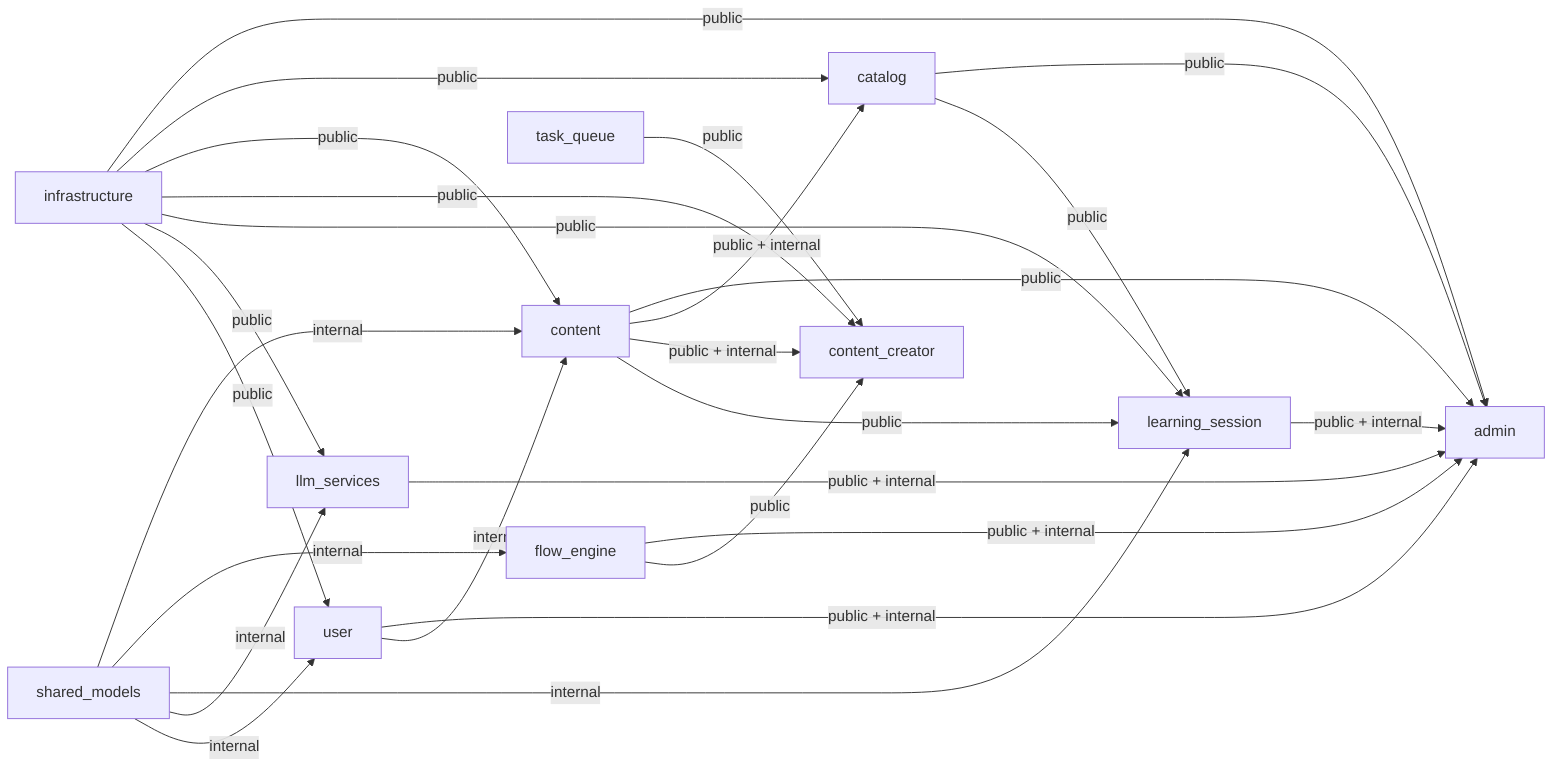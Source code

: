 %% Module dependency graph
%% Arrow direction: provider → consumer (consumer imports provider)
%% Edge labels note access path: public (only public API), public + internal (mix), internal (non-public only)
%% `shared_models` exposes SQLAlchemy base classes and has no dedicated public facade.

graph LR
    catalog -->|public| admin
    catalog -->|public| learning_session
    content -->|public| admin
    content -->|public + internal| catalog
    content -->|public + internal| content_creator
    content -->|public| learning_session
    flow_engine -->|public + internal| admin
    flow_engine -->|public| content_creator
    infrastructure -->|public| admin
    infrastructure -->|public| catalog
    infrastructure -->|public| content
    infrastructure -->|public| content_creator
    infrastructure -->|public| learning_session
    infrastructure -->|public| llm_services
    infrastructure -->|public| user
    learning_session -->|public + internal| admin
    llm_services -->|public + internal| admin
    shared_models -->|internal| content
    shared_models -->|internal| flow_engine
    shared_models -->|internal| learning_session
    shared_models -->|internal| llm_services
    shared_models -->|internal| user
    task_queue -->|public| content_creator
    user -->|public + internal| admin
    user -->|internal| content